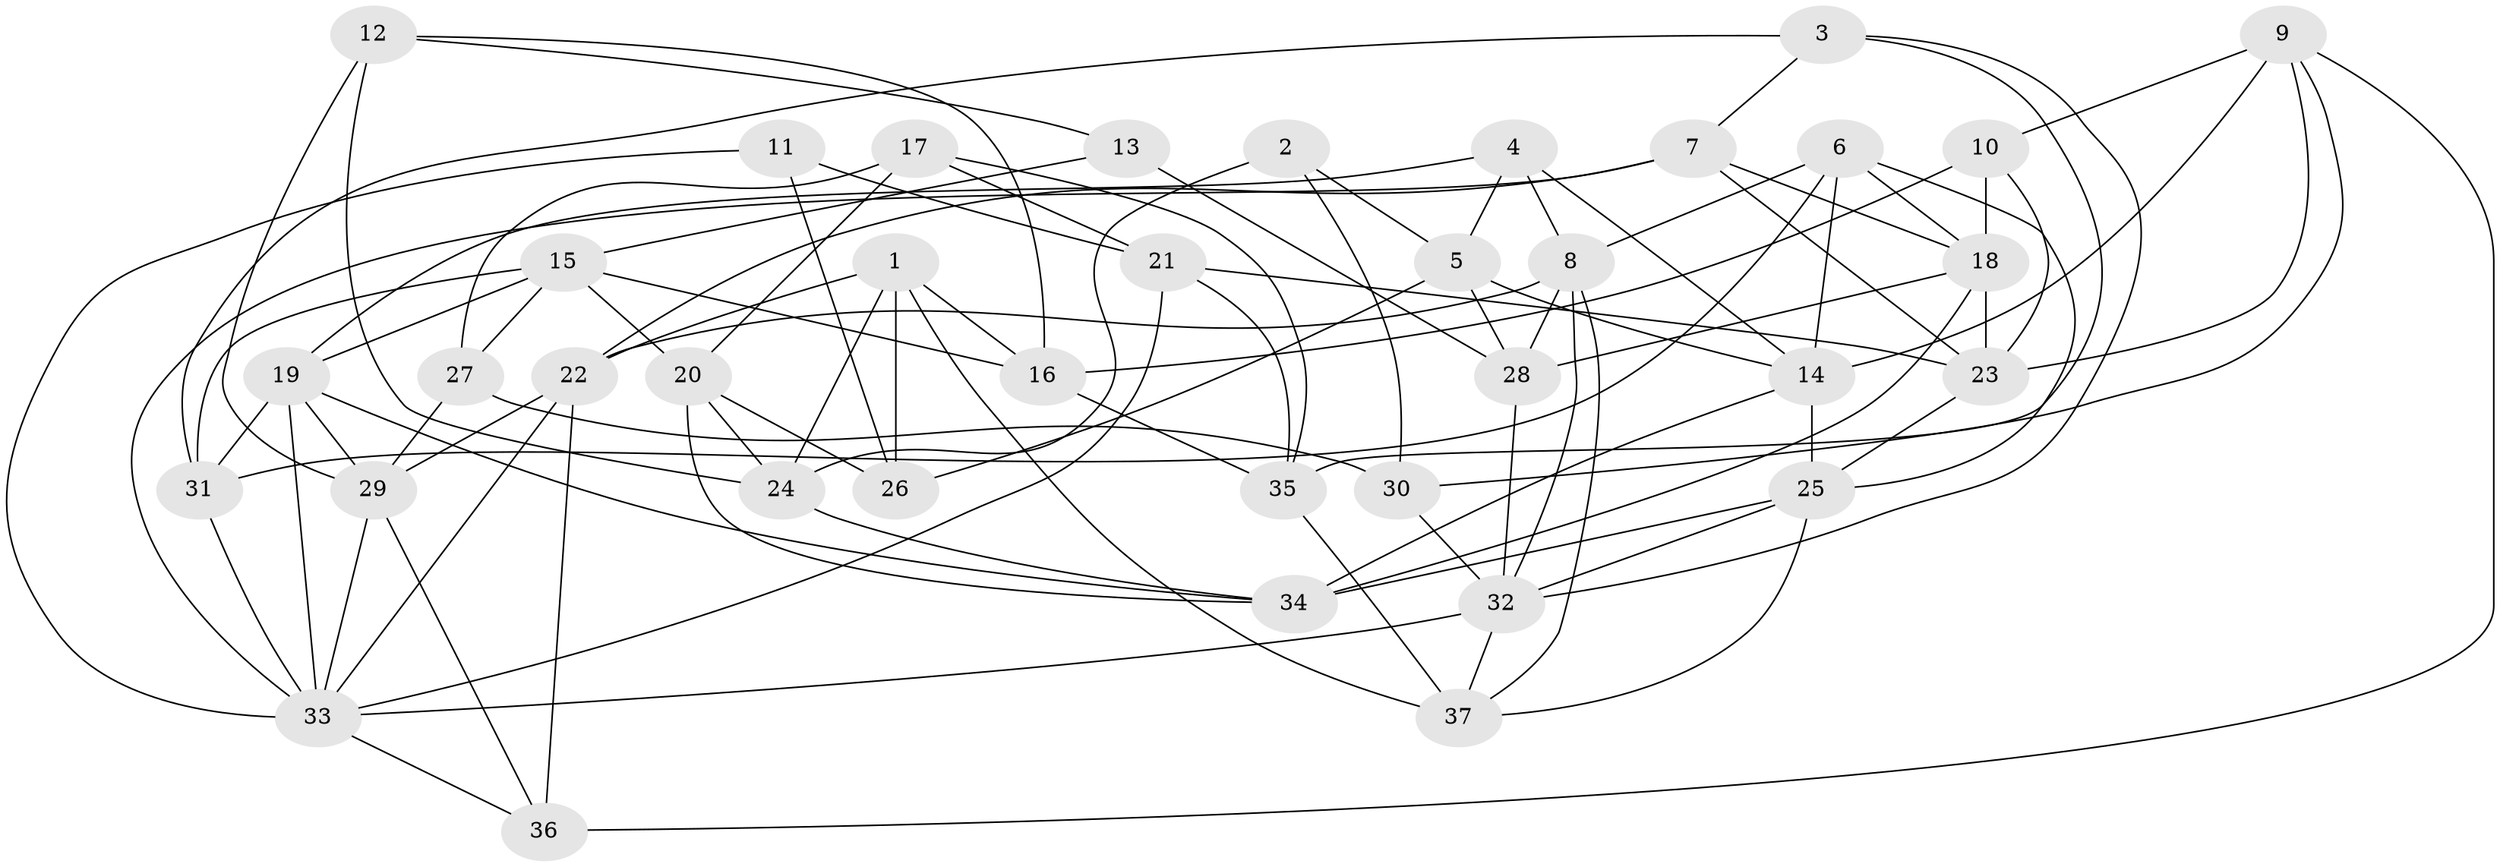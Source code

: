 // original degree distribution, {4: 1.0}
// Generated by graph-tools (version 1.1) at 2025/02/03/09/25 03:02:54]
// undirected, 37 vertices, 93 edges
graph export_dot {
graph [start="1"]
  node [color=gray90,style=filled];
  1;
  2;
  3;
  4;
  5;
  6;
  7;
  8;
  9;
  10;
  11;
  12;
  13;
  14;
  15;
  16;
  17;
  18;
  19;
  20;
  21;
  22;
  23;
  24;
  25;
  26;
  27;
  28;
  29;
  30;
  31;
  32;
  33;
  34;
  35;
  36;
  37;
  1 -- 16 [weight=1.0];
  1 -- 22 [weight=1.0];
  1 -- 24 [weight=1.0];
  1 -- 26 [weight=2.0];
  1 -- 37 [weight=1.0];
  2 -- 5 [weight=1.0];
  2 -- 24 [weight=2.0];
  2 -- 30 [weight=1.0];
  3 -- 7 [weight=1.0];
  3 -- 31 [weight=1.0];
  3 -- 32 [weight=1.0];
  3 -- 35 [weight=1.0];
  4 -- 5 [weight=1.0];
  4 -- 8 [weight=1.0];
  4 -- 14 [weight=1.0];
  4 -- 19 [weight=1.0];
  5 -- 14 [weight=1.0];
  5 -- 26 [weight=2.0];
  5 -- 28 [weight=1.0];
  6 -- 8 [weight=1.0];
  6 -- 14 [weight=1.0];
  6 -- 18 [weight=1.0];
  6 -- 25 [weight=1.0];
  6 -- 31 [weight=2.0];
  7 -- 18 [weight=1.0];
  7 -- 22 [weight=1.0];
  7 -- 23 [weight=1.0];
  7 -- 33 [weight=2.0];
  8 -- 22 [weight=1.0];
  8 -- 28 [weight=1.0];
  8 -- 32 [weight=1.0];
  8 -- 37 [weight=1.0];
  9 -- 10 [weight=2.0];
  9 -- 14 [weight=1.0];
  9 -- 23 [weight=1.0];
  9 -- 30 [weight=1.0];
  9 -- 36 [weight=1.0];
  10 -- 16 [weight=2.0];
  10 -- 18 [weight=1.0];
  10 -- 23 [weight=1.0];
  11 -- 21 [weight=2.0];
  11 -- 26 [weight=1.0];
  11 -- 33 [weight=1.0];
  12 -- 13 [weight=1.0];
  12 -- 16 [weight=1.0];
  12 -- 24 [weight=2.0];
  12 -- 29 [weight=2.0];
  13 -- 15 [weight=1.0];
  13 -- 28 [weight=2.0];
  14 -- 25 [weight=1.0];
  14 -- 34 [weight=1.0];
  15 -- 16 [weight=1.0];
  15 -- 19 [weight=1.0];
  15 -- 20 [weight=1.0];
  15 -- 27 [weight=1.0];
  15 -- 31 [weight=1.0];
  16 -- 35 [weight=1.0];
  17 -- 20 [weight=1.0];
  17 -- 21 [weight=1.0];
  17 -- 27 [weight=1.0];
  17 -- 35 [weight=1.0];
  18 -- 23 [weight=1.0];
  18 -- 28 [weight=1.0];
  18 -- 34 [weight=1.0];
  19 -- 29 [weight=1.0];
  19 -- 31 [weight=1.0];
  19 -- 33 [weight=1.0];
  19 -- 34 [weight=1.0];
  20 -- 24 [weight=2.0];
  20 -- 26 [weight=1.0];
  20 -- 34 [weight=1.0];
  21 -- 23 [weight=1.0];
  21 -- 33 [weight=1.0];
  21 -- 35 [weight=1.0];
  22 -- 29 [weight=1.0];
  22 -- 33 [weight=1.0];
  22 -- 36 [weight=1.0];
  23 -- 25 [weight=1.0];
  24 -- 34 [weight=1.0];
  25 -- 32 [weight=1.0];
  25 -- 34 [weight=1.0];
  25 -- 37 [weight=1.0];
  27 -- 29 [weight=2.0];
  27 -- 30 [weight=2.0];
  28 -- 32 [weight=1.0];
  29 -- 33 [weight=1.0];
  29 -- 36 [weight=1.0];
  30 -- 32 [weight=2.0];
  31 -- 33 [weight=1.0];
  32 -- 33 [weight=1.0];
  32 -- 37 [weight=1.0];
  33 -- 36 [weight=1.0];
  35 -- 37 [weight=2.0];
}
